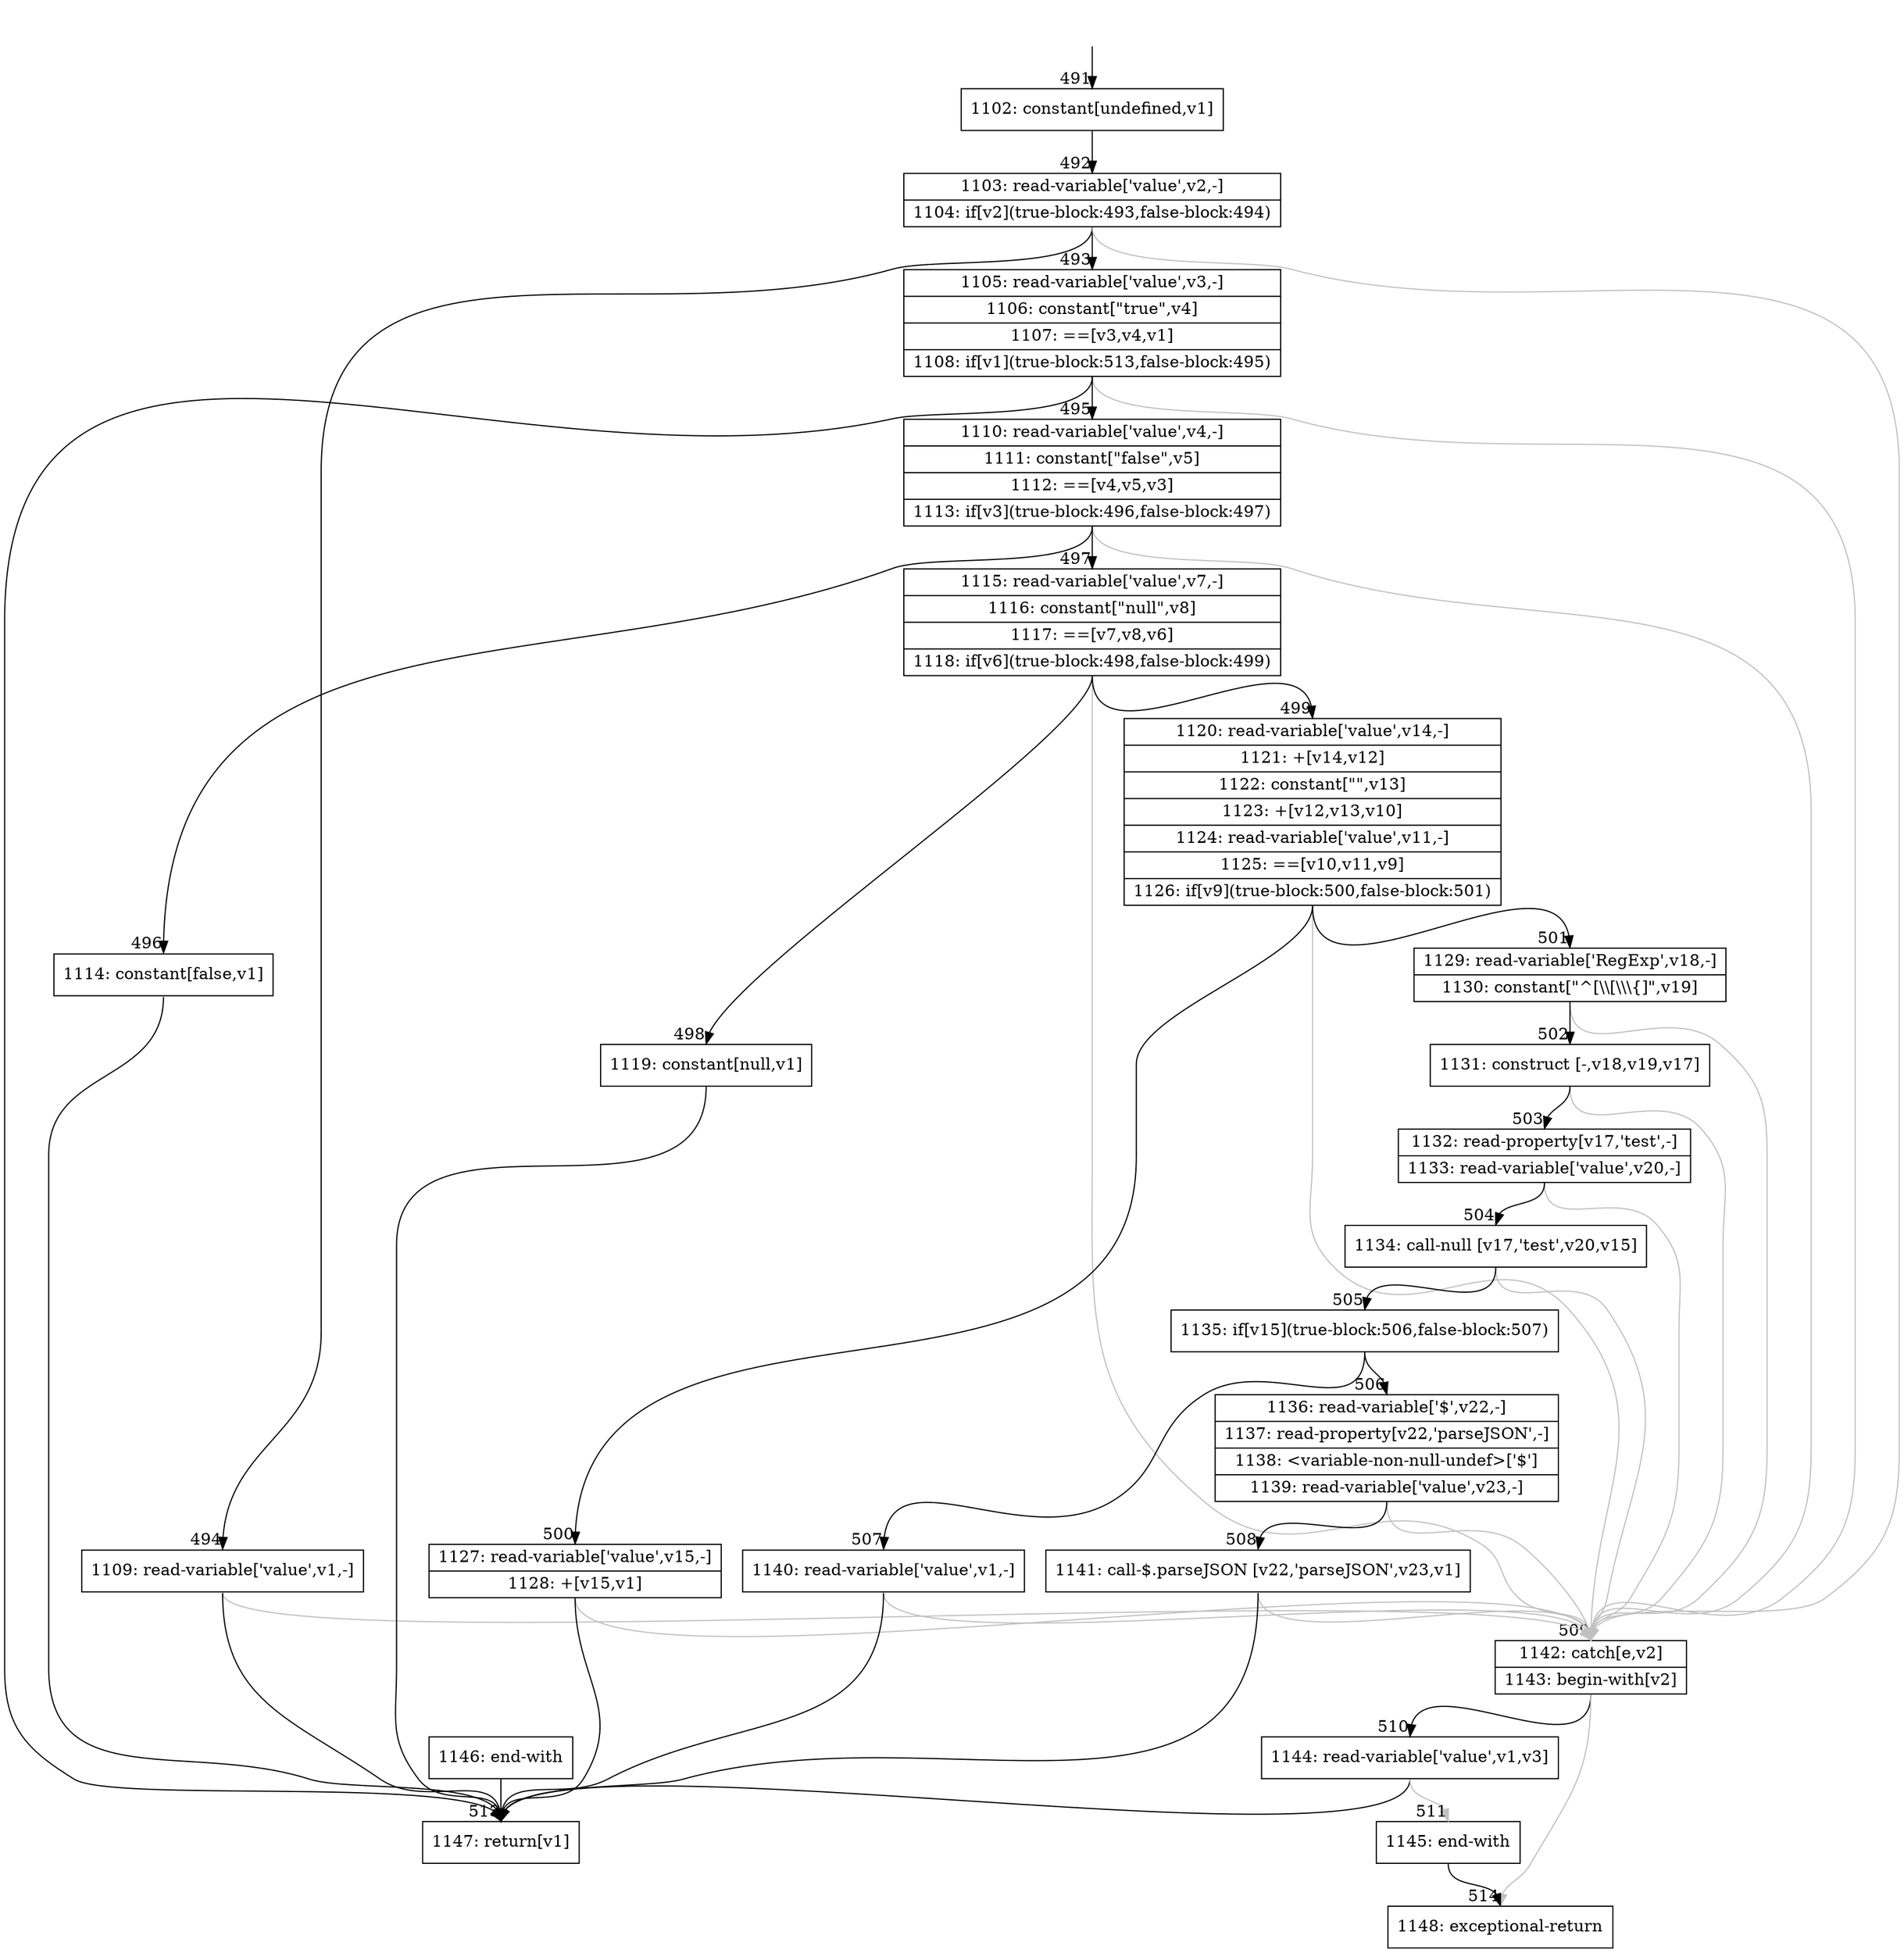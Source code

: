 digraph {
rankdir="TD"
BB_entry41[shape=none,label=""];
BB_entry41 -> BB491 [tailport=s, headport=n, headlabel="    491"]
BB491 [shape=record label="{1102: constant[undefined,v1]}" ] 
BB491 -> BB492 [tailport=s, headport=n, headlabel="      492"]
BB492 [shape=record label="{1103: read-variable['value',v2,-]|1104: if[v2](true-block:493,false-block:494)}" ] 
BB492 -> BB493 [tailport=s, headport=n, headlabel="      493"]
BB492 -> BB494 [tailport=s, headport=n, headlabel="      494"]
BB492 -> BB509 [tailport=s, headport=n, color=gray, headlabel="      509"]
BB493 [shape=record label="{1105: read-variable['value',v3,-]|1106: constant[\"true\",v4]|1107: ==[v3,v4,v1]|1108: if[v1](true-block:513,false-block:495)}" ] 
BB493 -> BB513 [tailport=s, headport=n, headlabel="      513"]
BB493 -> BB495 [tailport=s, headport=n, headlabel="      495"]
BB493 -> BB509 [tailport=s, headport=n, color=gray]
BB494 [shape=record label="{1109: read-variable['value',v1,-]}" ] 
BB494 -> BB513 [tailport=s, headport=n]
BB494 -> BB509 [tailport=s, headport=n, color=gray]
BB495 [shape=record label="{1110: read-variable['value',v4,-]|1111: constant[\"false\",v5]|1112: ==[v4,v5,v3]|1113: if[v3](true-block:496,false-block:497)}" ] 
BB495 -> BB496 [tailport=s, headport=n, headlabel="      496"]
BB495 -> BB497 [tailport=s, headport=n, headlabel="      497"]
BB495 -> BB509 [tailport=s, headport=n, color=gray]
BB496 [shape=record label="{1114: constant[false,v1]}" ] 
BB496 -> BB513 [tailport=s, headport=n]
BB497 [shape=record label="{1115: read-variable['value',v7,-]|1116: constant[\"null\",v8]|1117: ==[v7,v8,v6]|1118: if[v6](true-block:498,false-block:499)}" ] 
BB497 -> BB498 [tailport=s, headport=n, headlabel="      498"]
BB497 -> BB499 [tailport=s, headport=n, headlabel="      499"]
BB497 -> BB509 [tailport=s, headport=n, color=gray]
BB498 [shape=record label="{1119: constant[null,v1]}" ] 
BB498 -> BB513 [tailport=s, headport=n]
BB499 [shape=record label="{1120: read-variable['value',v14,-]|1121: +[v14,v12]|1122: constant[\"\",v13]|1123: +[v12,v13,v10]|1124: read-variable['value',v11,-]|1125: ==[v10,v11,v9]|1126: if[v9](true-block:500,false-block:501)}" ] 
BB499 -> BB500 [tailport=s, headport=n, headlabel="      500"]
BB499 -> BB501 [tailport=s, headport=n, headlabel="      501"]
BB499 -> BB509 [tailport=s, headport=n, color=gray]
BB500 [shape=record label="{1127: read-variable['value',v15,-]|1128: +[v15,v1]}" ] 
BB500 -> BB513 [tailport=s, headport=n]
BB500 -> BB509 [tailport=s, headport=n, color=gray]
BB501 [shape=record label="{1129: read-variable['RegExp',v18,-]|1130: constant[\"^[\\\\[\\\\\\\{]\",v19]}" ] 
BB501 -> BB502 [tailport=s, headport=n, headlabel="      502"]
BB501 -> BB509 [tailport=s, headport=n, color=gray]
BB502 [shape=record label="{1131: construct [-,v18,v19,v17]}" ] 
BB502 -> BB503 [tailport=s, headport=n, headlabel="      503"]
BB502 -> BB509 [tailport=s, headport=n, color=gray]
BB503 [shape=record label="{1132: read-property[v17,'test',-]|1133: read-variable['value',v20,-]}" ] 
BB503 -> BB504 [tailport=s, headport=n, headlabel="      504"]
BB503 -> BB509 [tailport=s, headport=n, color=gray]
BB504 [shape=record label="{1134: call-null [v17,'test',v20,v15]}" ] 
BB504 -> BB505 [tailport=s, headport=n, headlabel="      505"]
BB504 -> BB509 [tailport=s, headport=n, color=gray]
BB505 [shape=record label="{1135: if[v15](true-block:506,false-block:507)}" ] 
BB505 -> BB506 [tailport=s, headport=n, headlabel="      506"]
BB505 -> BB507 [tailport=s, headport=n, headlabel="      507"]
BB506 [shape=record label="{1136: read-variable['$',v22,-]|1137: read-property[v22,'parseJSON',-]|1138: \<variable-non-null-undef\>['$']|1139: read-variable['value',v23,-]}" ] 
BB506 -> BB508 [tailport=s, headport=n, headlabel="      508"]
BB506 -> BB509 [tailport=s, headport=n, color=gray]
BB507 [shape=record label="{1140: read-variable['value',v1,-]}" ] 
BB507 -> BB513 [tailport=s, headport=n]
BB507 -> BB509 [tailport=s, headport=n, color=gray]
BB508 [shape=record label="{1141: call-$.parseJSON [v22,'parseJSON',v23,v1]}" ] 
BB508 -> BB513 [tailport=s, headport=n]
BB508 -> BB509 [tailport=s, headport=n, color=gray]
BB509 [shape=record label="{1142: catch[e,v2]|1143: begin-with[v2]}" ] 
BB509 -> BB510 [tailport=s, headport=n, headlabel="      510"]
BB509 -> BB514 [tailport=s, headport=n, color=gray, headlabel="      514"]
BB510 [shape=record label="{1144: read-variable['value',v1,v3]}" ] 
BB510 -> BB513 [tailport=s, headport=n]
BB510 -> BB511 [tailport=s, headport=n, color=gray, headlabel="      511"]
BB511 [shape=record label="{1145: end-with}" ] 
BB511 -> BB514 [tailport=s, headport=n]
BB512 [shape=record label="{1146: end-with}" ] 
BB512 -> BB513 [tailport=s, headport=n]
BB513 [shape=record label="{1147: return[v1]}" ] 
BB514 [shape=record label="{1148: exceptional-return}" ] 
//#$~ 315
}

